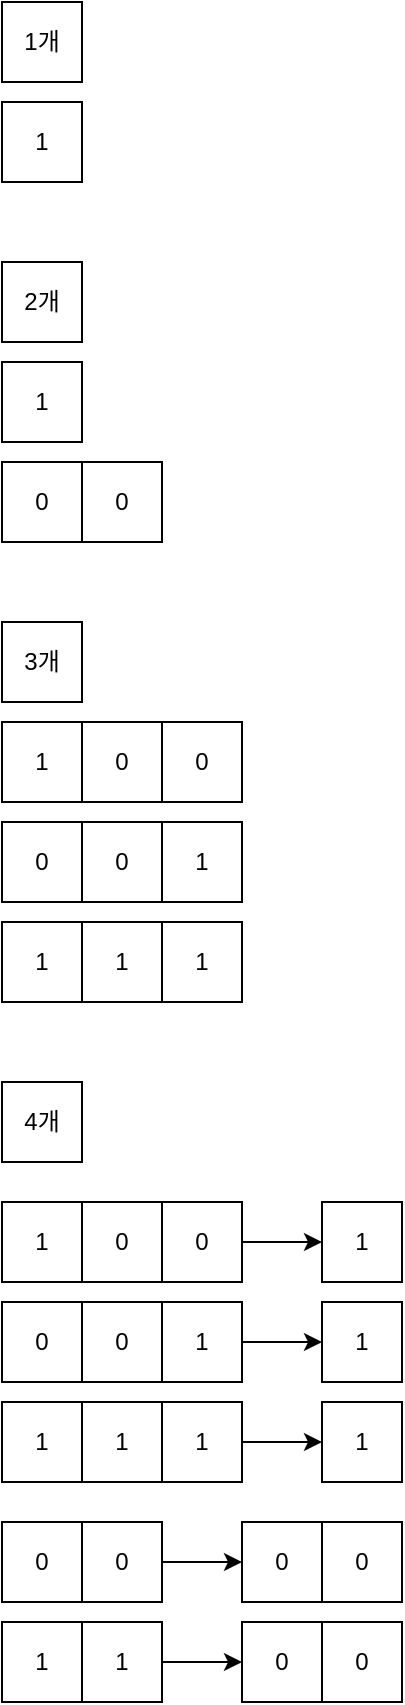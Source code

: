 <mxfile version="15.8.7" type="device"><diagram id="qfeTV5yDZ-BbvNgtoMIP" name="페이지-1"><mxGraphModel dx="918" dy="714" grid="1" gridSize="10" guides="1" tooltips="1" connect="1" arrows="1" fold="1" page="1" pageScale="1" pageWidth="10000" pageHeight="10000" math="0" shadow="0"><root><mxCell id="0"/><mxCell id="1" parent="0"/><mxCell id="yH_rvUgWWRPkTS83mTLF-15" value="1개" style="rounded=0;whiteSpace=wrap;html=1;" vertex="1" parent="1"><mxGeometry x="640" y="270" width="40" height="40" as="geometry"/></mxCell><mxCell id="yH_rvUgWWRPkTS83mTLF-16" value="1" style="rounded=0;whiteSpace=wrap;html=1;" vertex="1" parent="1"><mxGeometry x="640" y="320" width="40" height="40" as="geometry"/></mxCell><mxCell id="yH_rvUgWWRPkTS83mTLF-17" value="2개" style="rounded=0;whiteSpace=wrap;html=1;" vertex="1" parent="1"><mxGeometry x="640" y="400" width="40" height="40" as="geometry"/></mxCell><mxCell id="yH_rvUgWWRPkTS83mTLF-18" value="1" style="rounded=0;whiteSpace=wrap;html=1;" vertex="1" parent="1"><mxGeometry x="640" y="450" width="40" height="40" as="geometry"/></mxCell><mxCell id="yH_rvUgWWRPkTS83mTLF-19" value="0" style="rounded=0;whiteSpace=wrap;html=1;" vertex="1" parent="1"><mxGeometry x="640" y="500" width="40" height="40" as="geometry"/></mxCell><mxCell id="yH_rvUgWWRPkTS83mTLF-20" value="0" style="rounded=0;whiteSpace=wrap;html=1;" vertex="1" parent="1"><mxGeometry x="680" y="500" width="40" height="40" as="geometry"/></mxCell><mxCell id="yH_rvUgWWRPkTS83mTLF-21" value="3개" style="rounded=0;whiteSpace=wrap;html=1;" vertex="1" parent="1"><mxGeometry x="640" y="580" width="40" height="40" as="geometry"/></mxCell><mxCell id="yH_rvUgWWRPkTS83mTLF-22" value="1" style="rounded=0;whiteSpace=wrap;html=1;" vertex="1" parent="1"><mxGeometry x="640" y="630" width="40" height="40" as="geometry"/></mxCell><mxCell id="yH_rvUgWWRPkTS83mTLF-23" value="0" style="rounded=0;whiteSpace=wrap;html=1;" vertex="1" parent="1"><mxGeometry x="640" y="680" width="40" height="40" as="geometry"/></mxCell><mxCell id="yH_rvUgWWRPkTS83mTLF-24" value="0" style="rounded=0;whiteSpace=wrap;html=1;" vertex="1" parent="1"><mxGeometry x="680" y="680" width="40" height="40" as="geometry"/></mxCell><mxCell id="yH_rvUgWWRPkTS83mTLF-25" value="0" style="rounded=0;whiteSpace=wrap;html=1;" vertex="1" parent="1"><mxGeometry x="680" y="630" width="40" height="40" as="geometry"/></mxCell><mxCell id="yH_rvUgWWRPkTS83mTLF-26" value="0" style="rounded=0;whiteSpace=wrap;html=1;" vertex="1" parent="1"><mxGeometry x="720" y="630" width="40" height="40" as="geometry"/></mxCell><mxCell id="yH_rvUgWWRPkTS83mTLF-27" value="1" style="rounded=0;whiteSpace=wrap;html=1;" vertex="1" parent="1"><mxGeometry x="720" y="680" width="40" height="40" as="geometry"/></mxCell><mxCell id="yH_rvUgWWRPkTS83mTLF-28" value="1" style="rounded=0;whiteSpace=wrap;html=1;" vertex="1" parent="1"><mxGeometry x="640" y="730" width="40" height="40" as="geometry"/></mxCell><mxCell id="yH_rvUgWWRPkTS83mTLF-29" value="1" style="rounded=0;whiteSpace=wrap;html=1;" vertex="1" parent="1"><mxGeometry x="680" y="730" width="40" height="40" as="geometry"/></mxCell><mxCell id="yH_rvUgWWRPkTS83mTLF-30" value="1" style="rounded=0;whiteSpace=wrap;html=1;" vertex="1" parent="1"><mxGeometry x="720" y="730" width="40" height="40" as="geometry"/></mxCell><mxCell id="yH_rvUgWWRPkTS83mTLF-31" value="4개" style="rounded=0;whiteSpace=wrap;html=1;" vertex="1" parent="1"><mxGeometry x="640" y="810" width="40" height="40" as="geometry"/></mxCell><mxCell id="yH_rvUgWWRPkTS83mTLF-32" value="1" style="rounded=0;whiteSpace=wrap;html=1;" vertex="1" parent="1"><mxGeometry x="640" y="870" width="40" height="40" as="geometry"/></mxCell><mxCell id="yH_rvUgWWRPkTS83mTLF-33" value="0" style="rounded=0;whiteSpace=wrap;html=1;" vertex="1" parent="1"><mxGeometry x="640" y="920" width="40" height="40" as="geometry"/></mxCell><mxCell id="yH_rvUgWWRPkTS83mTLF-34" value="0" style="rounded=0;whiteSpace=wrap;html=1;" vertex="1" parent="1"><mxGeometry x="680" y="920" width="40" height="40" as="geometry"/></mxCell><mxCell id="yH_rvUgWWRPkTS83mTLF-35" value="0" style="rounded=0;whiteSpace=wrap;html=1;" vertex="1" parent="1"><mxGeometry x="680" y="870" width="40" height="40" as="geometry"/></mxCell><mxCell id="yH_rvUgWWRPkTS83mTLF-56" style="edgeStyle=orthogonalEdgeStyle;rounded=0;orthogonalLoop=1;jettySize=auto;html=1;entryX=0;entryY=0.5;entryDx=0;entryDy=0;" edge="1" parent="1" source="yH_rvUgWWRPkTS83mTLF-36" target="yH_rvUgWWRPkTS83mTLF-44"><mxGeometry relative="1" as="geometry"/></mxCell><mxCell id="yH_rvUgWWRPkTS83mTLF-36" value="0" style="rounded=0;whiteSpace=wrap;html=1;" vertex="1" parent="1"><mxGeometry x="720" y="870" width="40" height="40" as="geometry"/></mxCell><mxCell id="yH_rvUgWWRPkTS83mTLF-57" style="edgeStyle=orthogonalEdgeStyle;rounded=0;orthogonalLoop=1;jettySize=auto;html=1;entryX=0;entryY=0.5;entryDx=0;entryDy=0;" edge="1" parent="1" source="yH_rvUgWWRPkTS83mTLF-37" target="yH_rvUgWWRPkTS83mTLF-45"><mxGeometry relative="1" as="geometry"/></mxCell><mxCell id="yH_rvUgWWRPkTS83mTLF-37" value="1" style="rounded=0;whiteSpace=wrap;html=1;" vertex="1" parent="1"><mxGeometry x="720" y="920" width="40" height="40" as="geometry"/></mxCell><mxCell id="yH_rvUgWWRPkTS83mTLF-38" value="1" style="rounded=0;whiteSpace=wrap;html=1;" vertex="1" parent="1"><mxGeometry x="640" y="970" width="40" height="40" as="geometry"/></mxCell><mxCell id="yH_rvUgWWRPkTS83mTLF-39" value="1" style="rounded=0;whiteSpace=wrap;html=1;" vertex="1" parent="1"><mxGeometry x="680" y="970" width="40" height="40" as="geometry"/></mxCell><mxCell id="yH_rvUgWWRPkTS83mTLF-58" style="edgeStyle=orthogonalEdgeStyle;rounded=0;orthogonalLoop=1;jettySize=auto;html=1;entryX=0;entryY=0.5;entryDx=0;entryDy=0;" edge="1" parent="1" source="yH_rvUgWWRPkTS83mTLF-40" target="yH_rvUgWWRPkTS83mTLF-46"><mxGeometry relative="1" as="geometry"/></mxCell><mxCell id="yH_rvUgWWRPkTS83mTLF-40" value="1" style="rounded=0;whiteSpace=wrap;html=1;" vertex="1" parent="1"><mxGeometry x="720" y="970" width="40" height="40" as="geometry"/></mxCell><mxCell id="yH_rvUgWWRPkTS83mTLF-44" value="1" style="rounded=0;whiteSpace=wrap;html=1;" vertex="1" parent="1"><mxGeometry x="800" y="870" width="40" height="40" as="geometry"/></mxCell><mxCell id="yH_rvUgWWRPkTS83mTLF-45" value="1" style="rounded=0;whiteSpace=wrap;html=1;" vertex="1" parent="1"><mxGeometry x="800" y="920" width="40" height="40" as="geometry"/></mxCell><mxCell id="yH_rvUgWWRPkTS83mTLF-46" value="1" style="rounded=0;whiteSpace=wrap;html=1;" vertex="1" parent="1"><mxGeometry x="800" y="970" width="40" height="40" as="geometry"/></mxCell><mxCell id="yH_rvUgWWRPkTS83mTLF-47" value="0" style="rounded=0;whiteSpace=wrap;html=1;" vertex="1" parent="1"><mxGeometry x="760" y="1030" width="40" height="40" as="geometry"/></mxCell><mxCell id="yH_rvUgWWRPkTS83mTLF-48" value="0" style="rounded=0;whiteSpace=wrap;html=1;" vertex="1" parent="1"><mxGeometry x="800" y="1030" width="40" height="40" as="geometry"/></mxCell><mxCell id="yH_rvUgWWRPkTS83mTLF-49" value="0" style="rounded=0;whiteSpace=wrap;html=1;" vertex="1" parent="1"><mxGeometry x="640" y="1030" width="40" height="40" as="geometry"/></mxCell><mxCell id="yH_rvUgWWRPkTS83mTLF-59" style="edgeStyle=orthogonalEdgeStyle;rounded=0;orthogonalLoop=1;jettySize=auto;html=1;entryX=0;entryY=0.5;entryDx=0;entryDy=0;" edge="1" parent="1" source="yH_rvUgWWRPkTS83mTLF-50" target="yH_rvUgWWRPkTS83mTLF-47"><mxGeometry relative="1" as="geometry"/></mxCell><mxCell id="yH_rvUgWWRPkTS83mTLF-50" value="0" style="rounded=0;whiteSpace=wrap;html=1;" vertex="1" parent="1"><mxGeometry x="680" y="1030" width="40" height="40" as="geometry"/></mxCell><mxCell id="yH_rvUgWWRPkTS83mTLF-51" value="1" style="rounded=0;whiteSpace=wrap;html=1;" vertex="1" parent="1"><mxGeometry x="640" y="1080" width="40" height="40" as="geometry"/></mxCell><mxCell id="yH_rvUgWWRPkTS83mTLF-61" style="edgeStyle=orthogonalEdgeStyle;rounded=0;orthogonalLoop=1;jettySize=auto;html=1;entryX=0;entryY=0.5;entryDx=0;entryDy=0;" edge="1" parent="1" source="yH_rvUgWWRPkTS83mTLF-52" target="yH_rvUgWWRPkTS83mTLF-53"><mxGeometry relative="1" as="geometry"/></mxCell><mxCell id="yH_rvUgWWRPkTS83mTLF-52" value="1" style="rounded=0;whiteSpace=wrap;html=1;" vertex="1" parent="1"><mxGeometry x="680" y="1080" width="40" height="40" as="geometry"/></mxCell><mxCell id="yH_rvUgWWRPkTS83mTLF-53" value="0" style="rounded=0;whiteSpace=wrap;html=1;" vertex="1" parent="1"><mxGeometry x="760" y="1080" width="40" height="40" as="geometry"/></mxCell><mxCell id="yH_rvUgWWRPkTS83mTLF-54" value="0" style="rounded=0;whiteSpace=wrap;html=1;" vertex="1" parent="1"><mxGeometry x="800" y="1080" width="40" height="40" as="geometry"/></mxCell></root></mxGraphModel></diagram></mxfile>